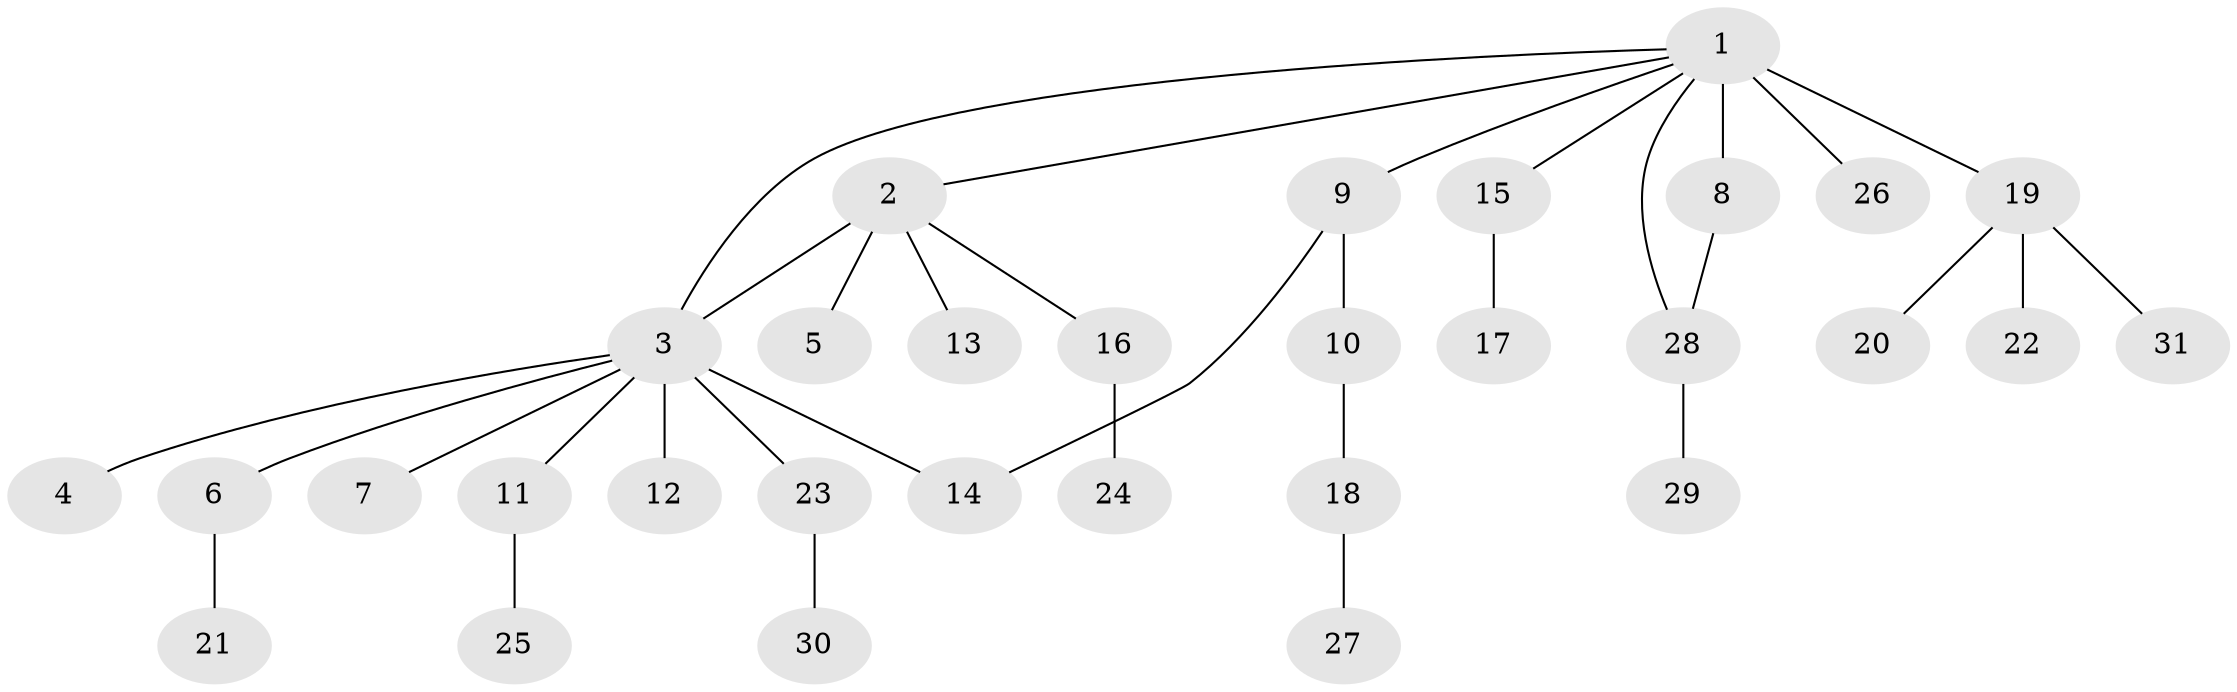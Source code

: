 // original degree distribution, {16: 0.0136986301369863, 7: 0.0273972602739726, 17: 0.0136986301369863, 2: 0.1643835616438356, 1: 0.6575342465753424, 3: 0.0958904109589041, 5: 0.0273972602739726}
// Generated by graph-tools (version 1.1) at 2025/50/03/04/25 22:50:29]
// undirected, 31 vertices, 33 edges
graph export_dot {
  node [color=gray90,style=filled];
  1;
  2;
  3;
  4;
  5;
  6;
  7;
  8;
  9;
  10;
  11;
  12;
  13;
  14;
  15;
  16;
  17;
  18;
  19;
  20;
  21;
  22;
  23;
  24;
  25;
  26;
  27;
  28;
  29;
  30;
  31;
  1 -- 2 [weight=1.0];
  1 -- 3 [weight=1.0];
  1 -- 8 [weight=8.0];
  1 -- 9 [weight=1.0];
  1 -- 15 [weight=1.0];
  1 -- 19 [weight=1.0];
  1 -- 26 [weight=1.0];
  1 -- 28 [weight=1.0];
  2 -- 3 [weight=1.0];
  2 -- 5 [weight=2.0];
  2 -- 13 [weight=1.0];
  2 -- 16 [weight=1.0];
  3 -- 4 [weight=1.0];
  3 -- 6 [weight=1.0];
  3 -- 7 [weight=1.0];
  3 -- 11 [weight=1.0];
  3 -- 12 [weight=8.0];
  3 -- 14 [weight=1.0];
  3 -- 23 [weight=1.0];
  6 -- 21 [weight=1.0];
  8 -- 28 [weight=1.0];
  9 -- 10 [weight=3.0];
  9 -- 14 [weight=1.0];
  10 -- 18 [weight=1.0];
  11 -- 25 [weight=1.0];
  15 -- 17 [weight=1.0];
  16 -- 24 [weight=1.0];
  18 -- 27 [weight=1.0];
  19 -- 20 [weight=1.0];
  19 -- 22 [weight=1.0];
  19 -- 31 [weight=1.0];
  23 -- 30 [weight=1.0];
  28 -- 29 [weight=6.0];
}
